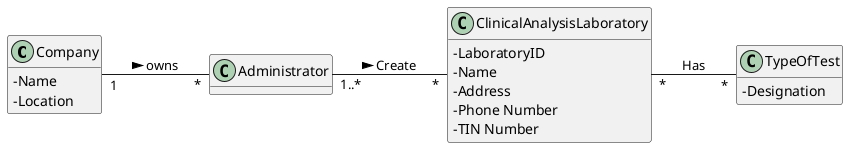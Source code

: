 @startuml
hide methods
left to right direction
skinparam classAttributeIconSize 0


class Company {
  -Name
  -Location
}

class Administrator {

}

class ClinicalAnalysisLaboratory {
  -LaboratoryID
  -Name
  -Address
  -Phone Number
  -TIN Number
}

class TypeOfTest {
  -Designation
}


Company "1" -- "*" Administrator : owns >
Administrator"1..*" -- "*" ClinicalAnalysisLaboratory : Create >
ClinicalAnalysisLaboratory"*" -- "*" TypeOfTest : Has


@enduml